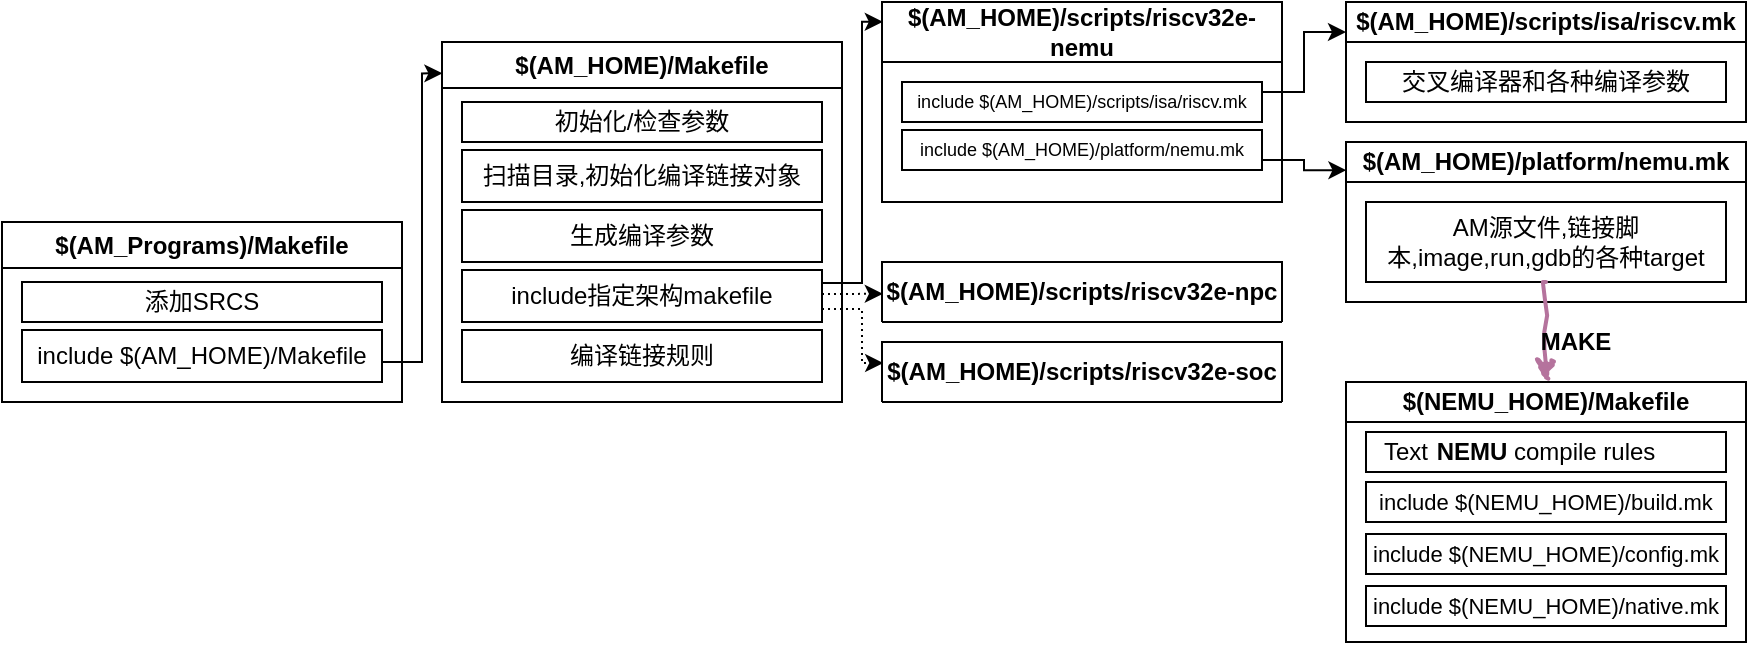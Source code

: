 <mxfile version="24.7.17">
  <diagram name="Page-1" id="Dx_iZKQlpL04gCbXKIEB">
    <mxGraphModel dx="1205" dy="850" grid="1" gridSize="10" guides="1" tooltips="1" connect="1" arrows="1" fold="1" page="1" pageScale="1" pageWidth="1169" pageHeight="827" math="0" shadow="0">
      <root>
        <mxCell id="0" />
        <mxCell id="1" parent="0" />
        <mxCell id="ZEnTwO2tOqJG3honPpXl-56" value="$(AM_HOME)/Makefile" style="swimlane;whiteSpace=wrap;html=1;" parent="1" vertex="1">
          <mxGeometry x="238" y="170" width="200" height="180" as="geometry">
            <mxRectangle x="520" y="300" width="140" height="30" as="alternateBounds" />
          </mxGeometry>
        </mxCell>
        <mxCell id="ZEnTwO2tOqJG3honPpXl-58" value="初始化/检查参数" style="whiteSpace=wrap;html=1;" parent="ZEnTwO2tOqJG3honPpXl-56" vertex="1">
          <mxGeometry x="10" y="30" width="180" height="20" as="geometry" />
        </mxCell>
        <mxCell id="ZEnTwO2tOqJG3honPpXl-59" value="扫描目录,初始化编译链接对象" style="rounded=0;whiteSpace=wrap;html=1;" parent="ZEnTwO2tOqJG3honPpXl-56" vertex="1">
          <mxGeometry x="10" y="54" width="180" height="26" as="geometry" />
        </mxCell>
        <mxCell id="ZEnTwO2tOqJG3honPpXl-60" value="生成编译参数" style="rounded=0;whiteSpace=wrap;html=1;" parent="ZEnTwO2tOqJG3honPpXl-56" vertex="1">
          <mxGeometry x="10" y="84" width="180" height="26" as="geometry" />
        </mxCell>
        <mxCell id="ZEnTwO2tOqJG3honPpXl-61" value="include指定架构makefile" style="rounded=0;whiteSpace=wrap;html=1;" parent="ZEnTwO2tOqJG3honPpXl-56" vertex="1">
          <mxGeometry x="10" y="114" width="180" height="26" as="geometry" />
        </mxCell>
        <mxCell id="ZEnTwO2tOqJG3honPpXl-63" value="编译链接规则" style="rounded=0;whiteSpace=wrap;html=1;" parent="ZEnTwO2tOqJG3honPpXl-56" vertex="1">
          <mxGeometry x="10" y="144" width="180" height="26" as="geometry" />
        </mxCell>
        <mxCell id="ZEnTwO2tOqJG3honPpXl-64" value="$(AM_Programs)/Makefile" style="swimlane;whiteSpace=wrap;html=1;" parent="1" vertex="1">
          <mxGeometry x="18" y="260" width="200" height="90" as="geometry">
            <mxRectangle x="520" y="300" width="140" height="30" as="alternateBounds" />
          </mxGeometry>
        </mxCell>
        <mxCell id="ZEnTwO2tOqJG3honPpXl-65" value="添加SRCS" style="whiteSpace=wrap;html=1;" parent="ZEnTwO2tOqJG3honPpXl-64" vertex="1">
          <mxGeometry x="10" y="30" width="180" height="20" as="geometry" />
        </mxCell>
        <mxCell id="ZEnTwO2tOqJG3honPpXl-66" value="include $(AM_HOME)/Makefile" style="rounded=0;whiteSpace=wrap;html=1;" parent="ZEnTwO2tOqJG3honPpXl-64" vertex="1">
          <mxGeometry x="10" y="54" width="180" height="26" as="geometry" />
        </mxCell>
        <mxCell id="ZEnTwO2tOqJG3honPpXl-76" style="edgeStyle=orthogonalEdgeStyle;rounded=0;orthogonalLoop=1;jettySize=auto;html=1;exitX=1;exitY=0.5;exitDx=0;exitDy=0;entryX=0.001;entryY=0.087;entryDx=0;entryDy=0;entryPerimeter=0;" parent="1" source="ZEnTwO2tOqJG3honPpXl-66" target="ZEnTwO2tOqJG3honPpXl-56" edge="1">
          <mxGeometry relative="1" as="geometry">
            <Array as="points">
              <mxPoint x="208" y="330" />
              <mxPoint x="228" y="330" />
              <mxPoint x="228" y="186" />
            </Array>
          </mxGeometry>
        </mxCell>
        <mxCell id="ZEnTwO2tOqJG3honPpXl-78" value="$(AM_HOME)/scripts/riscv32e-nemu" style="swimlane;whiteSpace=wrap;html=1;startSize=30;" parent="1" vertex="1">
          <mxGeometry x="458" y="150" width="200" height="100" as="geometry">
            <mxRectangle x="520" y="300" width="140" height="30" as="alternateBounds" />
          </mxGeometry>
        </mxCell>
        <mxCell id="ZEnTwO2tOqJG3honPpXl-79" value="include $(AM_HOME)/scripts/isa/riscv.mk" style="whiteSpace=wrap;html=1;fontSize=9;" parent="ZEnTwO2tOqJG3honPpXl-78" vertex="1">
          <mxGeometry x="10" y="40" width="180" height="20" as="geometry" />
        </mxCell>
        <mxCell id="ZEnTwO2tOqJG3honPpXl-91" value="include $(AM_HOME)/platform/nemu.mk" style="whiteSpace=wrap;html=1;fontSize=9;" parent="ZEnTwO2tOqJG3honPpXl-78" vertex="1">
          <mxGeometry x="10" y="64" width="180" height="20" as="geometry" />
        </mxCell>
        <mxCell id="ZEnTwO2tOqJG3honPpXl-84" value="$(AM_HOME)/scripts/riscv32e-npc" style="swimlane;whiteSpace=wrap;html=1;startSize=30;" parent="1" vertex="1" collapsed="1">
          <mxGeometry x="458" y="280" width="200" height="30" as="geometry">
            <mxRectangle x="460" y="420" width="200" height="100" as="alternateBounds" />
          </mxGeometry>
        </mxCell>
        <mxCell id="ZEnTwO2tOqJG3honPpXl-87" value="$(AM_HOME)/scripts/riscv32e-soc" style="swimlane;whiteSpace=wrap;html=1;startSize=30;" parent="1" vertex="1" collapsed="1">
          <mxGeometry x="458" y="320" width="200" height="30" as="geometry">
            <mxRectangle x="460" y="420" width="200" height="100" as="alternateBounds" />
          </mxGeometry>
        </mxCell>
        <mxCell id="ZEnTwO2tOqJG3honPpXl-88" style="edgeStyle=orthogonalEdgeStyle;rounded=0;orthogonalLoop=1;jettySize=auto;html=1;exitX=1;exitY=0.25;exitDx=0;exitDy=0;entryX=0.002;entryY=0.099;entryDx=0;entryDy=0;entryPerimeter=0;" parent="1" source="ZEnTwO2tOqJG3honPpXl-61" target="ZEnTwO2tOqJG3honPpXl-78" edge="1">
          <mxGeometry relative="1" as="geometry">
            <Array as="points">
              <mxPoint x="448" y="290" />
              <mxPoint x="448" y="160" />
            </Array>
          </mxGeometry>
        </mxCell>
        <mxCell id="ZEnTwO2tOqJG3honPpXl-89" style="edgeStyle=orthogonalEdgeStyle;rounded=0;orthogonalLoop=1;jettySize=auto;html=1;exitX=1;exitY=0.5;exitDx=0;exitDy=0;entryX=0.002;entryY=0.531;entryDx=0;entryDy=0;entryPerimeter=0;dashed=1;dashPattern=1 2;" parent="1" target="ZEnTwO2tOqJG3honPpXl-84" edge="1">
          <mxGeometry relative="1" as="geometry">
            <mxPoint x="428" y="296" as="sourcePoint" />
            <mxPoint x="458" y="294.0" as="targetPoint" />
            <Array as="points">
              <mxPoint x="458" y="296" />
            </Array>
          </mxGeometry>
        </mxCell>
        <mxCell id="ZEnTwO2tOqJG3honPpXl-90" style="edgeStyle=orthogonalEdgeStyle;rounded=0;orthogonalLoop=1;jettySize=auto;html=1;exitX=1;exitY=0.75;exitDx=0;exitDy=0;entryX=0.003;entryY=0.35;entryDx=0;entryDy=0;entryPerimeter=0;dashed=1;dashPattern=1 2;" parent="1" source="ZEnTwO2tOqJG3honPpXl-61" target="ZEnTwO2tOqJG3honPpXl-87" edge="1">
          <mxGeometry relative="1" as="geometry">
            <Array as="points">
              <mxPoint x="448" y="304" />
              <mxPoint x="448" y="330" />
            </Array>
          </mxGeometry>
        </mxCell>
        <mxCell id="ZEnTwO2tOqJG3honPpXl-93" value="&lt;font style=&quot;font-size: 12px;&quot;&gt;$(AM_HOME)/scripts/isa/riscv.mk&lt;/font&gt;" style="swimlane;whiteSpace=wrap;html=1;startSize=20;" parent="1" vertex="1">
          <mxGeometry x="690" y="150" width="200" height="60" as="geometry">
            <mxRectangle x="520" y="300" width="140" height="30" as="alternateBounds" />
          </mxGeometry>
        </mxCell>
        <mxCell id="ZEnTwO2tOqJG3honPpXl-94" value="&lt;span style=&quot;font-size: 12px;&quot;&gt;交叉编译器和各种编译参数&lt;/span&gt;" style="whiteSpace=wrap;html=1;fontSize=9;" parent="ZEnTwO2tOqJG3honPpXl-93" vertex="1">
          <mxGeometry x="10" y="30" width="180" height="20" as="geometry" />
        </mxCell>
        <mxCell id="ZEnTwO2tOqJG3honPpXl-96" value="&lt;font style=&quot;font-size: 12px;&quot;&gt;$(AM_HOME)/platform/nemu.mk&lt;/font&gt;" style="swimlane;whiteSpace=wrap;html=1;startSize=20;" parent="1" vertex="1">
          <mxGeometry x="690" y="220" width="200" height="80" as="geometry">
            <mxRectangle x="520" y="300" width="140" height="30" as="alternateBounds" />
          </mxGeometry>
        </mxCell>
        <mxCell id="ZEnTwO2tOqJG3honPpXl-97" value="&lt;span style=&quot;font-size: 12px;&quot;&gt;AM源文件,链接脚本,image,run,gdb的各种target&lt;/span&gt;" style="whiteSpace=wrap;html=1;fontSize=9;" parent="ZEnTwO2tOqJG3honPpXl-96" vertex="1">
          <mxGeometry x="10" y="30" width="180" height="40" as="geometry" />
        </mxCell>
        <mxCell id="ZEnTwO2tOqJG3honPpXl-102" style="edgeStyle=orthogonalEdgeStyle;rounded=0;orthogonalLoop=1;jettySize=auto;html=1;exitX=1;exitY=0.25;exitDx=0;exitDy=0;entryX=0;entryY=0.25;entryDx=0;entryDy=0;" parent="1" source="ZEnTwO2tOqJG3honPpXl-79" target="ZEnTwO2tOqJG3honPpXl-93" edge="1">
          <mxGeometry relative="1" as="geometry" />
        </mxCell>
        <mxCell id="ZEnTwO2tOqJG3honPpXl-104" style="edgeStyle=orthogonalEdgeStyle;rounded=0;orthogonalLoop=1;jettySize=auto;html=1;exitX=1;exitY=0.75;exitDx=0;exitDy=0;entryX=0.001;entryY=0.176;entryDx=0;entryDy=0;entryPerimeter=0;" parent="1" source="ZEnTwO2tOqJG3honPpXl-91" target="ZEnTwO2tOqJG3honPpXl-96" edge="1">
          <mxGeometry relative="1" as="geometry" />
        </mxCell>
        <mxCell id="ZEnTwO2tOqJG3honPpXl-105" value="&lt;font style=&quot;font-size: 12px;&quot;&gt;$(NEMU_HOME)/Makefile&lt;/font&gt;" style="swimlane;whiteSpace=wrap;html=1;startSize=20;" parent="1" vertex="1">
          <mxGeometry x="690" y="340" width="200" height="130" as="geometry">
            <mxRectangle x="520" y="300" width="140" height="30" as="alternateBounds" />
          </mxGeometry>
        </mxCell>
        <mxCell id="ZEnTwO2tOqJG3honPpXl-106" value="&lt;span style=&quot;font-size: 12px;&quot;&gt;&lt;b&gt;NEMU&lt;/b&gt; compile rules&lt;/span&gt;" style="whiteSpace=wrap;html=1;fontSize=9;" parent="ZEnTwO2tOqJG3honPpXl-105" vertex="1">
          <mxGeometry x="10" y="25" width="180" height="20" as="geometry" />
        </mxCell>
        <mxCell id="ZEnTwO2tOqJG3honPpXl-121" value="&lt;font style=&quot;font-size: 11px;&quot;&gt;include $(NEMU_HOME)/build.mk&lt;/font&gt;" style="whiteSpace=wrap;html=1;fontSize=9;" parent="ZEnTwO2tOqJG3honPpXl-105" vertex="1">
          <mxGeometry x="10" y="50" width="180" height="20" as="geometry" />
        </mxCell>
        <mxCell id="ZEnTwO2tOqJG3honPpXl-124" value="&lt;font style=&quot;font-size: 11px;&quot;&gt;include $(NEMU_HOME)/config.mk&lt;/font&gt;" style="whiteSpace=wrap;html=1;fontSize=9;" parent="ZEnTwO2tOqJG3honPpXl-105" vertex="1">
          <mxGeometry x="10" y="76" width="180" height="20" as="geometry" />
        </mxCell>
        <mxCell id="ZEnTwO2tOqJG3honPpXl-125" value="&lt;font style=&quot;font-size: 11px;&quot;&gt;include $(NEMU_HOME)/native.mk&lt;/font&gt;" style="whiteSpace=wrap;html=1;fontSize=9;" parent="ZEnTwO2tOqJG3honPpXl-105" vertex="1">
          <mxGeometry x="10" y="102" width="180" height="20" as="geometry" />
        </mxCell>
        <mxCell id="lFsHeVHzT1lcJdY5Tgx7-1" style="edgeStyle=orthogonalEdgeStyle;rounded=0;orthogonalLoop=1;jettySize=auto;html=1;exitX=0.5;exitY=1;exitDx=0;exitDy=0;entryX=0.5;entryY=0;entryDx=0;entryDy=0;sketch=1;curveFitting=1;jiggle=10;enumerate=0;orthogonal=0;sketchStyle=comic;strokeWidth=2;strokeColor=#B5739D;" parent="1" source="ZEnTwO2tOqJG3honPpXl-97" target="ZEnTwO2tOqJG3honPpXl-105" edge="1">
          <mxGeometry relative="1" as="geometry" />
        </mxCell>
        <mxCell id="lFsHeVHzT1lcJdY5Tgx7-2" value="Text" style="text;html=1;align=center;verticalAlign=middle;whiteSpace=wrap;rounded=0;" parent="1" vertex="1">
          <mxGeometry x="690" y="360" width="60" height="30" as="geometry" />
        </mxCell>
        <mxCell id="lFsHeVHzT1lcJdY5Tgx7-4" value="&lt;b&gt;MAKE&lt;/b&gt;" style="text;html=1;align=center;verticalAlign=middle;whiteSpace=wrap;rounded=0;" parent="1" vertex="1">
          <mxGeometry x="780" y="310" width="50" height="20" as="geometry" />
        </mxCell>
      </root>
    </mxGraphModel>
  </diagram>
</mxfile>

